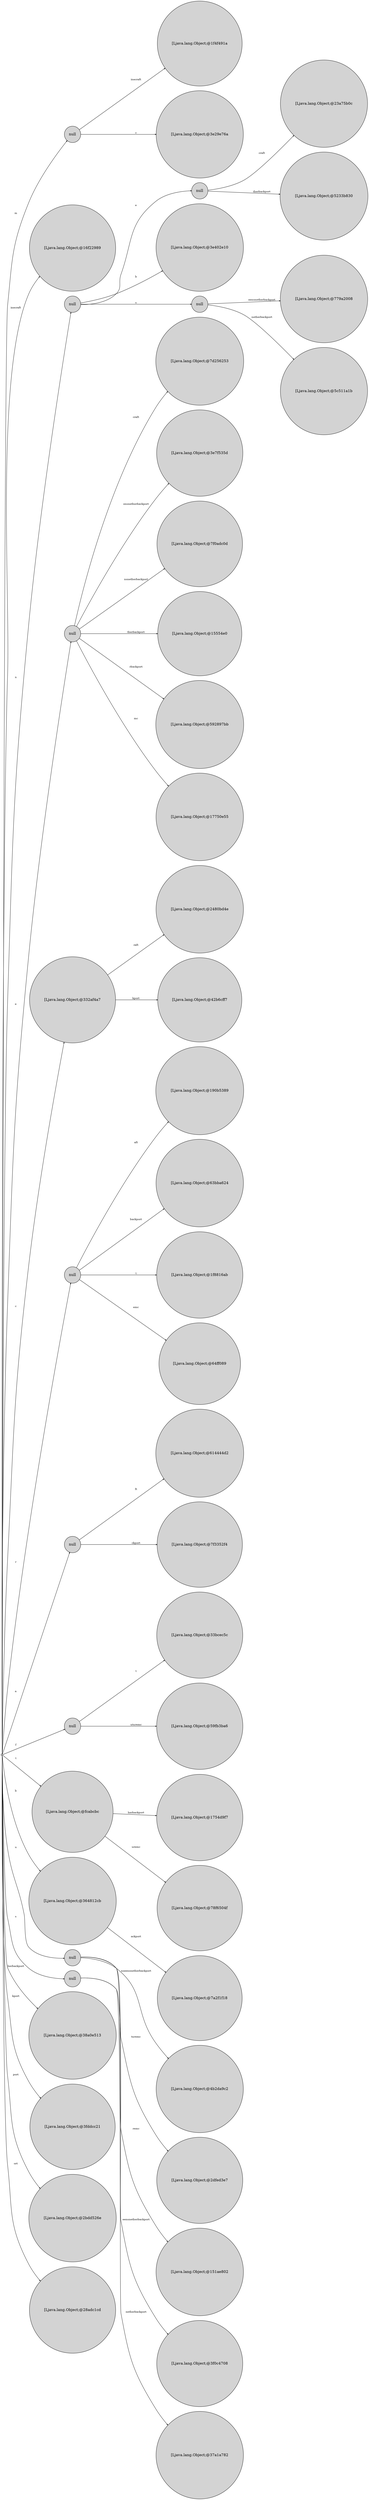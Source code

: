digraph {
	rankdir = LR;
	ordering = out;
	edge [arrowsize=0.4,fontsize=10]
	nodeEE3B082 [label="",style=filled,fillcolor=lightgrey,shape=circle,width=.1,height=.1];
//------leaves------
	node161B6DEA [label="[Ljava.lang.Object;@1f4f491a",shape=point,style=filled,fillcolor=lightgrey,shape=circle,width=.07,height=.07]
	node2D5D35E3 [label="[Ljava.lang.Object;@3e29e76a",shape=point,style=filled,fillcolor=lightgrey,shape=circle,width=.07,height=.07]
	node7390B978 [label="[Ljava.lang.Object;@16f22989",shape=point,style=filled,fillcolor=lightgrey,shape=circle,width=.07,height=.07]
	node5244F499 [label="[Ljava.lang.Object;@23a75b0c",shape=point,style=filled,fillcolor=lightgrey,shape=circle,width=.07,height=.07]
	node550A6D79 [label="[Ljava.lang.Object;@5233b830",shape=point,style=filled,fillcolor=lightgrey,shape=circle,width=.07,height=.07]
	node27A67ED3 [label="[Ljava.lang.Object;@3e402e10",shape=point,style=filled,fillcolor=lightgrey,shape=circle,width=.07,height=.07]
	node3827ED04 [label="[Ljava.lang.Object;@779a2008",shape=point,style=filled,fillcolor=lightgrey,shape=circle,width=.07,height=.07]
	node635E98CE [label="[Ljava.lang.Object;@5c511a1b",shape=point,style=filled,fillcolor=lightgrey,shape=circle,width=.07,height=.07]
	node5B198358 [label="[Ljava.lang.Object;@7d256253",shape=point,style=filled,fillcolor=lightgrey,shape=circle,width=.07,height=.07]
	node6AAA1DD1 [label="[Ljava.lang.Object;@3e7f535d",shape=point,style=filled,fillcolor=lightgrey,shape=circle,width=.07,height=.07]
	node296B1489 [label="[Ljava.lang.Object;@7f0adc0d",shape=point,style=filled,fillcolor=lightgrey,shape=circle,width=.07,height=.07]
	node457402A8 [label="[Ljava.lang.Object;@15554e0",shape=point,style=filled,fillcolor=lightgrey,shape=circle,width=.07,height=.07]
	node70EBD71F [label="[Ljava.lang.Object;@592897bb",shape=point,style=filled,fillcolor=lightgrey,shape=circle,width=.07,height=.07]
	node3CACAF74 [label="[Ljava.lang.Object;@17750e55",shape=point,style=filled,fillcolor=lightgrey,shape=circle,width=.07,height=.07]
	node3988708B [label="[Ljava.lang.Object;@2480bd4e",shape=point,style=filled,fillcolor=lightgrey,shape=circle,width=.07,height=.07]
	node7D0E61A5 [label="[Ljava.lang.Object;@42b6cff7",shape=point,style=filled,fillcolor=lightgrey,shape=circle,width=.07,height=.07]
	node3840F302 [label="[Ljava.lang.Object;@190b5389",shape=point,style=filled,fillcolor=lightgrey,shape=circle,width=.07,height=.07]
	node17061A44 [label="[Ljava.lang.Object;@63bba624",shape=point,style=filled,fillcolor=lightgrey,shape=circle,width=.07,height=.07]
	node5C5C91B2 [label="[Ljava.lang.Object;@1f8816ab",shape=point,style=filled,fillcolor=lightgrey,shape=circle,width=.07,height=.07]
	node387BFB24 [label="[Ljava.lang.Object;@64ff089",shape=point,style=filled,fillcolor=lightgrey,shape=circle,width=.07,height=.07]
	node3E2630F3 [label="[Ljava.lang.Object;@614444d2",shape=point,style=filled,fillcolor=lightgrey,shape=circle,width=.07,height=.07]
	node6013105 [label="[Ljava.lang.Object;@7f3352f4",shape=point,style=filled,fillcolor=lightgrey,shape=circle,width=.07,height=.07]
	node709D5449 [label="[Ljava.lang.Object;@33bcec5c",shape=point,style=filled,fillcolor=lightgrey,shape=circle,width=.07,height=.07]
	node3CBA7A37 [label="[Ljava.lang.Object;@59fb3ba6",shape=point,style=filled,fillcolor=lightgrey,shape=circle,width=.07,height=.07]
	node435E13CC [label="[Ljava.lang.Object;@1754d9f7",shape=point,style=filled,fillcolor=lightgrey,shape=circle,width=.07,height=.07]
	node785072E8 [label="[Ljava.lang.Object;@78f6504f",shape=point,style=filled,fillcolor=lightgrey,shape=circle,width=.07,height=.07]
	node4B05FCEE [label="[Ljava.lang.Object;@7a2f1f18",shape=point,style=filled,fillcolor=lightgrey,shape=circle,width=.07,height=.07]
	node113E587 [label="[Ljava.lang.Object;@4b2da9c2",shape=point,style=filled,fillcolor=lightgrey,shape=circle,width=.07,height=.07]
	node2F2BDEC5 [label="[Ljava.lang.Object;@2dfed3e7",shape=point,style=filled,fillcolor=lightgrey,shape=circle,width=.07,height=.07]
	node33DF3402 [label="[Ljava.lang.Object;@151ae802",shape=point,style=filled,fillcolor=lightgrey,shape=circle,width=.07,height=.07]
	node64B6D192 [label="[Ljava.lang.Object;@3f0c4708",shape=point,style=filled,fillcolor=lightgrey,shape=circle,width=.07,height=.07]
	node75B91BCF [label="[Ljava.lang.Object;@37a1a782",shape=point,style=filled,fillcolor=lightgrey,shape=circle,width=.07,height=.07]
	node65C9CAA5 [label="[Ljava.lang.Object;@38a0e513",shape=point,style=filled,fillcolor=lightgrey,shape=circle,width=.07,height=.07]
	node5FAF6AB [label="[Ljava.lang.Object;@3fddcc21",shape=point,style=filled,fillcolor=lightgrey,shape=circle,width=.07,height=.07]
	node14EAB59D [label="[Ljava.lang.Object;@2bdd526e",shape=point,style=filled,fillcolor=lightgrey,shape=circle,width=.07,height=.07]
	node79C0B610 [label="[Ljava.lang.Object;@28adc1cd",shape=point,style=filled,fillcolor=lightgrey,shape=circle,width=.07,height=.07]
//------internal nodes------
	node692ACF18 [label="null",style=filled,fillcolor=lightgrey,shape=circle,width=.07,height=.07]
	node28A5AE71 [label="null",style=filled,fillcolor=lightgrey,shape=circle,width=.07,height=.07]
	node54A9FD43 [label="null",style=filled,fillcolor=lightgrey,shape=circle,width=.07,height=.07]
	node12CCEDB2 [label="null",style=filled,fillcolor=lightgrey,shape=circle,width=.07,height=.07]
	node2DA1B2FC [label="null",style=filled,fillcolor=lightgrey,shape=circle,width=.07,height=.07]
	node28F2471F [label="[Ljava.lang.Object;@332af4a7",style=filled,fillcolor=lightgrey,shape=circle,width=.07,height=.07]
	node46FE2E0D [label="null",style=filled,fillcolor=lightgrey,shape=circle,width=.07,height=.07]
	node66E8427C [label="null",style=filled,fillcolor=lightgrey,shape=circle,width=.07,height=.07]
	node5C183B01 [label="null",style=filled,fillcolor=lightgrey,shape=circle,width=.07,height=.07]
	node38F373E9 [label="[Ljava.lang.Object;@fcabcbc",style=filled,fillcolor=lightgrey,shape=circle,width=.07,height=.07]
	node2B15F49B [label="[Ljava.lang.Object;@364812cb",style=filled,fillcolor=lightgrey,shape=circle,width=.07,height=.07]
	node158743D0 [label="null",style=filled,fillcolor=lightgrey,shape=circle,width=.07,height=.07]
	node4F722280 [label="null",style=filled,fillcolor=lightgrey,shape=circle,width=.07,height=.07]
//------edges------
	nodeEE3B082 -> node692ACF18 [label="m",weight=10]
	node692ACF18 -> node161B6DEA [label="inecraft",weight=10]
	node692ACF18 -> node2D5D35E3 [label="c",weight=10]
	nodeEE3B082 -> node7390B978 [label="inecraft",weight=10]
	nodeEE3B082 -> node28A5AE71 [label="n",weight=10]
	node28A5AE71 -> node54A9FD43 [label="e",weight=10]
	node54A9FD43 -> node5244F499 [label="craft",weight=10]
	node54A9FD43 -> node550A6D79 [label="therbackport",weight=10]
	node28A5AE71 -> node27A67ED3 [label="b",weight=10]
	node28A5AE71 -> node12CCEDB2 [label="s",weight=10]
	node12CCEDB2 -> node3827ED04 [label="eensnetherbackport",weight=10]
	node12CCEDB2 -> node635E98CE [label="netherbackport",weight=10]
	nodeEE3B082 -> node2DA1B2FC [label="e",weight=10]
	node2DA1B2FC -> node5B198358 [label="craft",weight=10]
	node2DA1B2FC -> node6AAA1DD1 [label="ensnetherbackport",weight=10]
	node2DA1B2FC -> node296B1489 [label="nsnetherbackport",weight=10]
	node2DA1B2FC -> node457402A8 [label="therbackport",weight=10]
	node2DA1B2FC -> node70EBD71F [label="rbackport",weight=10]
	node2DA1B2FC -> node3CACAF74 [label="mc",weight=10]
	nodeEE3B082 -> node28F2471F [label="c",weight=10]
	node28F2471F -> node3988708B [label="raft",weight=10]
	node28F2471F -> node7D0E61A5 [label="kport",weight=10]
	nodeEE3B082 -> node46FE2E0D [label="r",weight=10]
	node46FE2E0D -> node3840F302 [label="aft",weight=10]
	node46FE2E0D -> node17061A44 [label="backport",weight=10]
	node46FE2E0D -> node5C5C91B2 [label="t",weight=10]
	node46FE2E0D -> node387BFB24 [label="emc",weight=10]
	nodeEE3B082 -> node66E8427C [label="a",weight=10]
	node66E8427C -> node3E2630F3 [label="ft",weight=10]
	node66E8427C -> node6013105 [label="ckport",weight=10]
	nodeEE3B082 -> node5C183B01 [label="f",weight=10]
	node5C183B01 -> node709D5449 [label="t",weight=10]
	node5C183B01 -> node3CBA7A37 [label="uturemc",weight=10]
	nodeEE3B082 -> node38F373E9 [label="t",weight=10]
	node38F373E9 -> node435E13CC [label="herbackport",weight=10]
	node38F373E9 -> node785072E8 [label="uremc",weight=10]
	nodeEE3B082 -> node2B15F49B [label="b",weight=10]
	node2B15F49B -> node4B05FCEE [label="ackport",weight=10]
	nodeEE3B082 -> node158743D0 [label="u",weight=10]
	node158743D0 -> node113E587 [label="nseensnetherbackport",weight=10]
	node158743D0 -> node2F2BDEC5 [label="turemc",weight=10]
	node158743D0 -> node33DF3402 [label="remc",weight=10]
	nodeEE3B082 -> node4F722280 [label="s",weight=10]
	node4F722280 -> node64B6D192 [label="eensnetherbackport",weight=10]
	node4F722280 -> node75B91BCF [label="netherbackport",weight=10]
	nodeEE3B082 -> node65C9CAA5 [label="herbackport",weight=10]
	nodeEE3B082 -> node5FAF6AB [label="kport",weight=10]
	nodeEE3B082 -> node14EAB59D [label="port",weight=10]
	nodeEE3B082 -> node79C0B610 [label="ort",weight=10]
}
